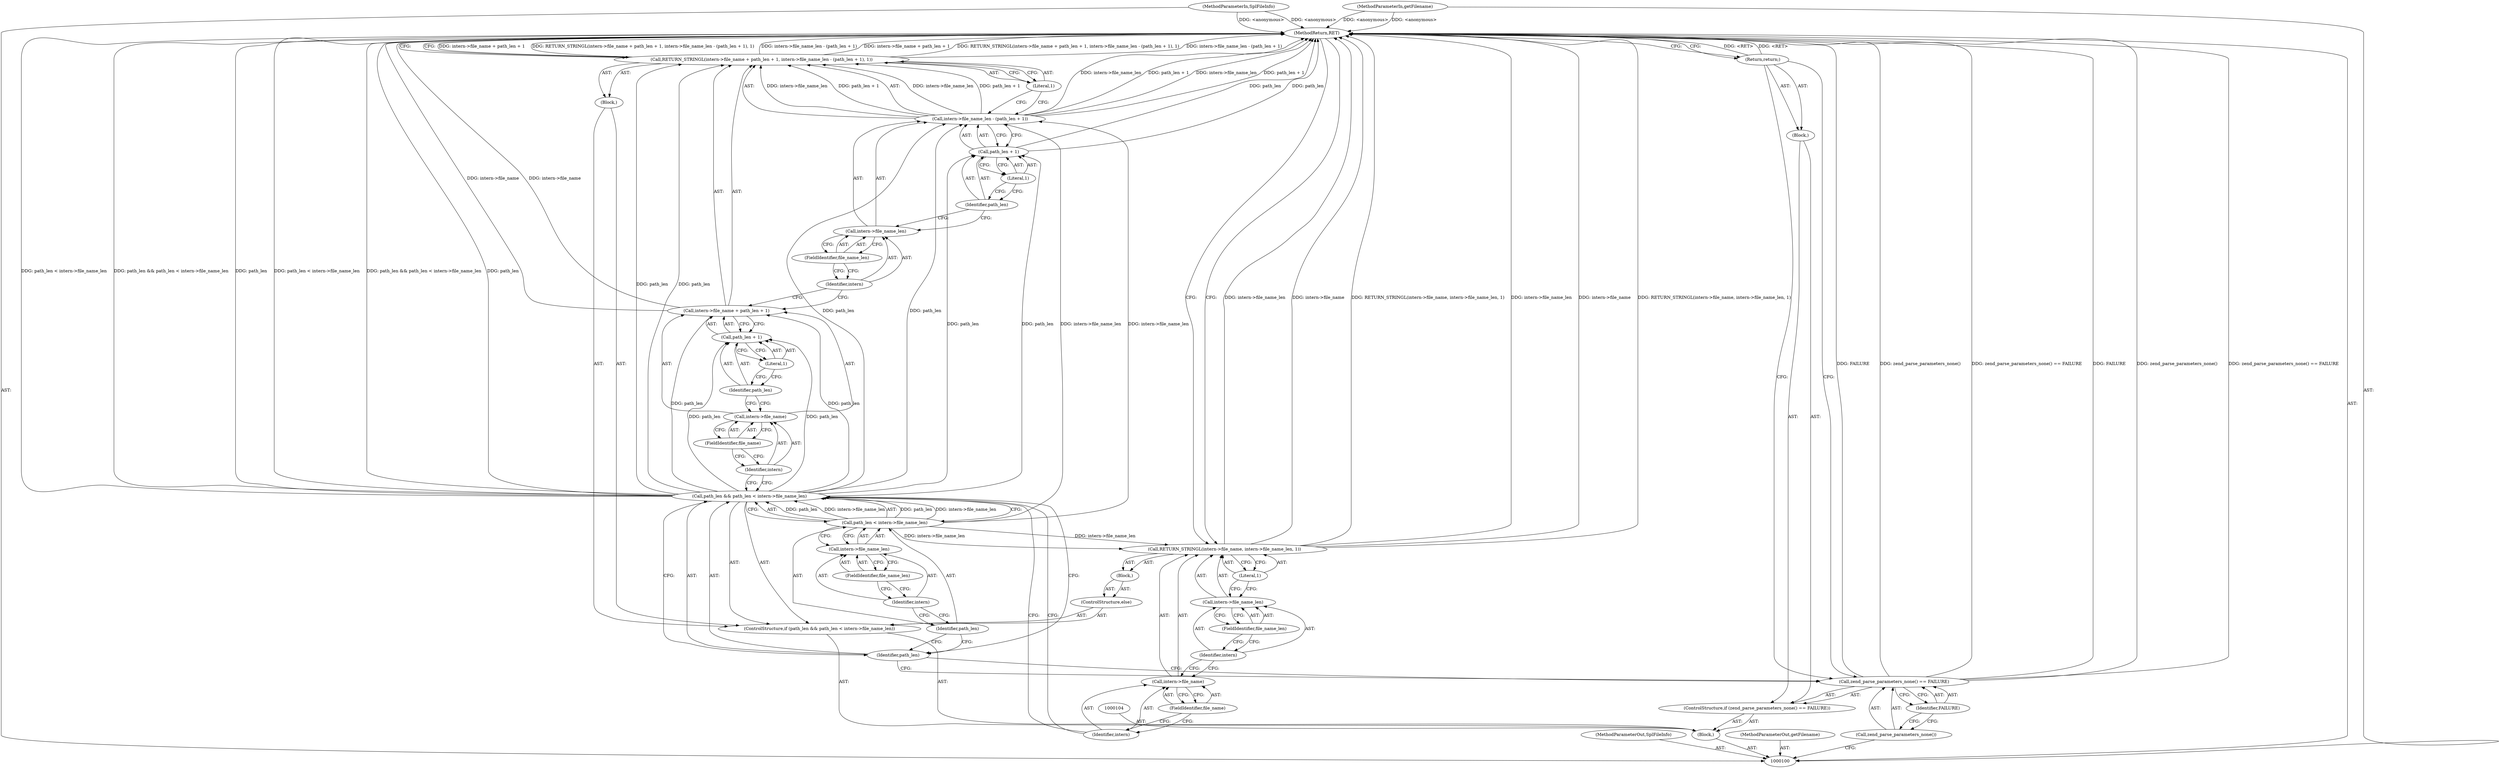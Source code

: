 digraph "0_php-src_7245bff300d3fa8bacbef7897ff080a6f1c23eba?w=1_5" {
"1000146" [label="(MethodReturn,RET)"];
"1000101" [label="(MethodParameterIn,SplFileInfo)"];
"1000192" [label="(MethodParameterOut,SplFileInfo)"];
"1000102" [label="(MethodParameterIn,getFilename)"];
"1000193" [label="(MethodParameterOut,getFilename)"];
"1000114" [label="(Call,path_len < intern->file_name_len)"];
"1000115" [label="(Identifier,path_len)"];
"1000111" [label="(ControlStructure,if (path_len && path_len < intern->file_name_len))"];
"1000116" [label="(Call,intern->file_name_len)"];
"1000117" [label="(Identifier,intern)"];
"1000118" [label="(FieldIdentifier,file_name_len)"];
"1000119" [label="(Block,)"];
"1000112" [label="(Call,path_len && path_len < intern->file_name_len)"];
"1000113" [label="(Identifier,path_len)"];
"1000121" [label="(Call,intern->file_name + path_len + 1)"];
"1000122" [label="(Call,intern->file_name)"];
"1000123" [label="(Identifier,intern)"];
"1000124" [label="(FieldIdentifier,file_name)"];
"1000120" [label="(Call,RETURN_STRINGL(intern->file_name + path_len + 1, intern->file_name_len - (path_len + 1), 1))"];
"1000125" [label="(Call,path_len + 1)"];
"1000126" [label="(Identifier,path_len)"];
"1000127" [label="(Literal,1)"];
"1000128" [label="(Call,intern->file_name_len - (path_len + 1))"];
"1000129" [label="(Call,intern->file_name_len)"];
"1000130" [label="(Identifier,intern)"];
"1000131" [label="(FieldIdentifier,file_name_len)"];
"1000132" [label="(Call,path_len + 1)"];
"1000133" [label="(Identifier,path_len)"];
"1000134" [label="(Literal,1)"];
"1000135" [label="(Literal,1)"];
"1000136" [label="(ControlStructure,else)"];
"1000137" [label="(Block,)"];
"1000139" [label="(Call,intern->file_name)"];
"1000140" [label="(Identifier,intern)"];
"1000138" [label="(Call,RETURN_STRINGL(intern->file_name, intern->file_name_len, 1))"];
"1000141" [label="(FieldIdentifier,file_name)"];
"1000142" [label="(Call,intern->file_name_len)"];
"1000143" [label="(Identifier,intern)"];
"1000144" [label="(FieldIdentifier,file_name_len)"];
"1000145" [label="(Literal,1)"];
"1000103" [label="(Block,)"];
"1000105" [label="(ControlStructure,if (zend_parse_parameters_none() == FAILURE))"];
"1000108" [label="(Identifier,FAILURE)"];
"1000109" [label="(Block,)"];
"1000106" [label="(Call,zend_parse_parameters_none() == FAILURE)"];
"1000107" [label="(Call,zend_parse_parameters_none())"];
"1000110" [label="(Return,return;)"];
"1000146" -> "1000100"  [label="AST: "];
"1000146" -> "1000110"  [label="CFG: "];
"1000146" -> "1000120"  [label="CFG: "];
"1000146" -> "1000138"  [label="CFG: "];
"1000138" -> "1000146"  [label="DDG: intern->file_name_len"];
"1000138" -> "1000146"  [label="DDG: intern->file_name"];
"1000138" -> "1000146"  [label="DDG: RETURN_STRINGL(intern->file_name, intern->file_name_len, 1)"];
"1000106" -> "1000146"  [label="DDG: FAILURE"];
"1000106" -> "1000146"  [label="DDG: zend_parse_parameters_none()"];
"1000106" -> "1000146"  [label="DDG: zend_parse_parameters_none() == FAILURE"];
"1000112" -> "1000146"  [label="DDG: path_len < intern->file_name_len"];
"1000112" -> "1000146"  [label="DDG: path_len && path_len < intern->file_name_len"];
"1000112" -> "1000146"  [label="DDG: path_len"];
"1000128" -> "1000146"  [label="DDG: intern->file_name_len"];
"1000128" -> "1000146"  [label="DDG: path_len + 1"];
"1000120" -> "1000146"  [label="DDG: intern->file_name + path_len + 1"];
"1000120" -> "1000146"  [label="DDG: RETURN_STRINGL(intern->file_name + path_len + 1, intern->file_name_len - (path_len + 1), 1)"];
"1000120" -> "1000146"  [label="DDG: intern->file_name_len - (path_len + 1)"];
"1000121" -> "1000146"  [label="DDG: intern->file_name"];
"1000132" -> "1000146"  [label="DDG: path_len"];
"1000102" -> "1000146"  [label="DDG: <anonymous>"];
"1000101" -> "1000146"  [label="DDG: <anonymous>"];
"1000110" -> "1000146"  [label="DDG: <RET>"];
"1000101" -> "1000100"  [label="AST: "];
"1000101" -> "1000146"  [label="DDG: <anonymous>"];
"1000192" -> "1000100"  [label="AST: "];
"1000102" -> "1000100"  [label="AST: "];
"1000102" -> "1000146"  [label="DDG: <anonymous>"];
"1000193" -> "1000100"  [label="AST: "];
"1000114" -> "1000112"  [label="AST: "];
"1000114" -> "1000116"  [label="CFG: "];
"1000115" -> "1000114"  [label="AST: "];
"1000116" -> "1000114"  [label="AST: "];
"1000112" -> "1000114"  [label="CFG: "];
"1000114" -> "1000112"  [label="DDG: path_len"];
"1000114" -> "1000112"  [label="DDG: intern->file_name_len"];
"1000114" -> "1000128"  [label="DDG: intern->file_name_len"];
"1000114" -> "1000138"  [label="DDG: intern->file_name_len"];
"1000115" -> "1000114"  [label="AST: "];
"1000115" -> "1000113"  [label="CFG: "];
"1000117" -> "1000115"  [label="CFG: "];
"1000111" -> "1000103"  [label="AST: "];
"1000112" -> "1000111"  [label="AST: "];
"1000119" -> "1000111"  [label="AST: "];
"1000136" -> "1000111"  [label="AST: "];
"1000116" -> "1000114"  [label="AST: "];
"1000116" -> "1000118"  [label="CFG: "];
"1000117" -> "1000116"  [label="AST: "];
"1000118" -> "1000116"  [label="AST: "];
"1000114" -> "1000116"  [label="CFG: "];
"1000117" -> "1000116"  [label="AST: "];
"1000117" -> "1000115"  [label="CFG: "];
"1000118" -> "1000117"  [label="CFG: "];
"1000118" -> "1000116"  [label="AST: "];
"1000118" -> "1000117"  [label="CFG: "];
"1000116" -> "1000118"  [label="CFG: "];
"1000119" -> "1000111"  [label="AST: "];
"1000120" -> "1000119"  [label="AST: "];
"1000112" -> "1000111"  [label="AST: "];
"1000112" -> "1000113"  [label="CFG: "];
"1000112" -> "1000114"  [label="CFG: "];
"1000113" -> "1000112"  [label="AST: "];
"1000114" -> "1000112"  [label="AST: "];
"1000123" -> "1000112"  [label="CFG: "];
"1000140" -> "1000112"  [label="CFG: "];
"1000112" -> "1000146"  [label="DDG: path_len < intern->file_name_len"];
"1000112" -> "1000146"  [label="DDG: path_len && path_len < intern->file_name_len"];
"1000112" -> "1000146"  [label="DDG: path_len"];
"1000114" -> "1000112"  [label="DDG: path_len"];
"1000114" -> "1000112"  [label="DDG: intern->file_name_len"];
"1000112" -> "1000120"  [label="DDG: path_len"];
"1000112" -> "1000121"  [label="DDG: path_len"];
"1000112" -> "1000125"  [label="DDG: path_len"];
"1000112" -> "1000128"  [label="DDG: path_len"];
"1000112" -> "1000132"  [label="DDG: path_len"];
"1000113" -> "1000112"  [label="AST: "];
"1000113" -> "1000106"  [label="CFG: "];
"1000115" -> "1000113"  [label="CFG: "];
"1000112" -> "1000113"  [label="CFG: "];
"1000121" -> "1000120"  [label="AST: "];
"1000121" -> "1000125"  [label="CFG: "];
"1000122" -> "1000121"  [label="AST: "];
"1000125" -> "1000121"  [label="AST: "];
"1000130" -> "1000121"  [label="CFG: "];
"1000121" -> "1000146"  [label="DDG: intern->file_name"];
"1000112" -> "1000121"  [label="DDG: path_len"];
"1000122" -> "1000121"  [label="AST: "];
"1000122" -> "1000124"  [label="CFG: "];
"1000123" -> "1000122"  [label="AST: "];
"1000124" -> "1000122"  [label="AST: "];
"1000126" -> "1000122"  [label="CFG: "];
"1000123" -> "1000122"  [label="AST: "];
"1000123" -> "1000112"  [label="CFG: "];
"1000124" -> "1000123"  [label="CFG: "];
"1000124" -> "1000122"  [label="AST: "];
"1000124" -> "1000123"  [label="CFG: "];
"1000122" -> "1000124"  [label="CFG: "];
"1000120" -> "1000119"  [label="AST: "];
"1000120" -> "1000135"  [label="CFG: "];
"1000121" -> "1000120"  [label="AST: "];
"1000128" -> "1000120"  [label="AST: "];
"1000135" -> "1000120"  [label="AST: "];
"1000146" -> "1000120"  [label="CFG: "];
"1000120" -> "1000146"  [label="DDG: intern->file_name + path_len + 1"];
"1000120" -> "1000146"  [label="DDG: RETURN_STRINGL(intern->file_name + path_len + 1, intern->file_name_len - (path_len + 1), 1)"];
"1000120" -> "1000146"  [label="DDG: intern->file_name_len - (path_len + 1)"];
"1000112" -> "1000120"  [label="DDG: path_len"];
"1000128" -> "1000120"  [label="DDG: intern->file_name_len"];
"1000128" -> "1000120"  [label="DDG: path_len + 1"];
"1000125" -> "1000121"  [label="AST: "];
"1000125" -> "1000127"  [label="CFG: "];
"1000126" -> "1000125"  [label="AST: "];
"1000127" -> "1000125"  [label="AST: "];
"1000121" -> "1000125"  [label="CFG: "];
"1000112" -> "1000125"  [label="DDG: path_len"];
"1000126" -> "1000125"  [label="AST: "];
"1000126" -> "1000122"  [label="CFG: "];
"1000127" -> "1000126"  [label="CFG: "];
"1000127" -> "1000125"  [label="AST: "];
"1000127" -> "1000126"  [label="CFG: "];
"1000125" -> "1000127"  [label="CFG: "];
"1000128" -> "1000120"  [label="AST: "];
"1000128" -> "1000132"  [label="CFG: "];
"1000129" -> "1000128"  [label="AST: "];
"1000132" -> "1000128"  [label="AST: "];
"1000135" -> "1000128"  [label="CFG: "];
"1000128" -> "1000146"  [label="DDG: intern->file_name_len"];
"1000128" -> "1000146"  [label="DDG: path_len + 1"];
"1000128" -> "1000120"  [label="DDG: intern->file_name_len"];
"1000128" -> "1000120"  [label="DDG: path_len + 1"];
"1000114" -> "1000128"  [label="DDG: intern->file_name_len"];
"1000112" -> "1000128"  [label="DDG: path_len"];
"1000129" -> "1000128"  [label="AST: "];
"1000129" -> "1000131"  [label="CFG: "];
"1000130" -> "1000129"  [label="AST: "];
"1000131" -> "1000129"  [label="AST: "];
"1000133" -> "1000129"  [label="CFG: "];
"1000130" -> "1000129"  [label="AST: "];
"1000130" -> "1000121"  [label="CFG: "];
"1000131" -> "1000130"  [label="CFG: "];
"1000131" -> "1000129"  [label="AST: "];
"1000131" -> "1000130"  [label="CFG: "];
"1000129" -> "1000131"  [label="CFG: "];
"1000132" -> "1000128"  [label="AST: "];
"1000132" -> "1000134"  [label="CFG: "];
"1000133" -> "1000132"  [label="AST: "];
"1000134" -> "1000132"  [label="AST: "];
"1000128" -> "1000132"  [label="CFG: "];
"1000132" -> "1000146"  [label="DDG: path_len"];
"1000112" -> "1000132"  [label="DDG: path_len"];
"1000133" -> "1000132"  [label="AST: "];
"1000133" -> "1000129"  [label="CFG: "];
"1000134" -> "1000133"  [label="CFG: "];
"1000134" -> "1000132"  [label="AST: "];
"1000134" -> "1000133"  [label="CFG: "];
"1000132" -> "1000134"  [label="CFG: "];
"1000135" -> "1000120"  [label="AST: "];
"1000135" -> "1000128"  [label="CFG: "];
"1000120" -> "1000135"  [label="CFG: "];
"1000136" -> "1000111"  [label="AST: "];
"1000137" -> "1000136"  [label="AST: "];
"1000137" -> "1000136"  [label="AST: "];
"1000138" -> "1000137"  [label="AST: "];
"1000139" -> "1000138"  [label="AST: "];
"1000139" -> "1000141"  [label="CFG: "];
"1000140" -> "1000139"  [label="AST: "];
"1000141" -> "1000139"  [label="AST: "];
"1000143" -> "1000139"  [label="CFG: "];
"1000140" -> "1000139"  [label="AST: "];
"1000140" -> "1000112"  [label="CFG: "];
"1000141" -> "1000140"  [label="CFG: "];
"1000138" -> "1000137"  [label="AST: "];
"1000138" -> "1000145"  [label="CFG: "];
"1000139" -> "1000138"  [label="AST: "];
"1000142" -> "1000138"  [label="AST: "];
"1000145" -> "1000138"  [label="AST: "];
"1000146" -> "1000138"  [label="CFG: "];
"1000138" -> "1000146"  [label="DDG: intern->file_name_len"];
"1000138" -> "1000146"  [label="DDG: intern->file_name"];
"1000138" -> "1000146"  [label="DDG: RETURN_STRINGL(intern->file_name, intern->file_name_len, 1)"];
"1000114" -> "1000138"  [label="DDG: intern->file_name_len"];
"1000141" -> "1000139"  [label="AST: "];
"1000141" -> "1000140"  [label="CFG: "];
"1000139" -> "1000141"  [label="CFG: "];
"1000142" -> "1000138"  [label="AST: "];
"1000142" -> "1000144"  [label="CFG: "];
"1000143" -> "1000142"  [label="AST: "];
"1000144" -> "1000142"  [label="AST: "];
"1000145" -> "1000142"  [label="CFG: "];
"1000143" -> "1000142"  [label="AST: "];
"1000143" -> "1000139"  [label="CFG: "];
"1000144" -> "1000143"  [label="CFG: "];
"1000144" -> "1000142"  [label="AST: "];
"1000144" -> "1000143"  [label="CFG: "];
"1000142" -> "1000144"  [label="CFG: "];
"1000145" -> "1000138"  [label="AST: "];
"1000145" -> "1000142"  [label="CFG: "];
"1000138" -> "1000145"  [label="CFG: "];
"1000103" -> "1000100"  [label="AST: "];
"1000104" -> "1000103"  [label="AST: "];
"1000105" -> "1000103"  [label="AST: "];
"1000111" -> "1000103"  [label="AST: "];
"1000105" -> "1000103"  [label="AST: "];
"1000106" -> "1000105"  [label="AST: "];
"1000109" -> "1000105"  [label="AST: "];
"1000108" -> "1000106"  [label="AST: "];
"1000108" -> "1000107"  [label="CFG: "];
"1000106" -> "1000108"  [label="CFG: "];
"1000109" -> "1000105"  [label="AST: "];
"1000110" -> "1000109"  [label="AST: "];
"1000106" -> "1000105"  [label="AST: "];
"1000106" -> "1000108"  [label="CFG: "];
"1000107" -> "1000106"  [label="AST: "];
"1000108" -> "1000106"  [label="AST: "];
"1000110" -> "1000106"  [label="CFG: "];
"1000113" -> "1000106"  [label="CFG: "];
"1000106" -> "1000146"  [label="DDG: FAILURE"];
"1000106" -> "1000146"  [label="DDG: zend_parse_parameters_none()"];
"1000106" -> "1000146"  [label="DDG: zend_parse_parameters_none() == FAILURE"];
"1000107" -> "1000106"  [label="AST: "];
"1000107" -> "1000100"  [label="CFG: "];
"1000108" -> "1000107"  [label="CFG: "];
"1000110" -> "1000109"  [label="AST: "];
"1000110" -> "1000106"  [label="CFG: "];
"1000146" -> "1000110"  [label="CFG: "];
"1000110" -> "1000146"  [label="DDG: <RET>"];
}
